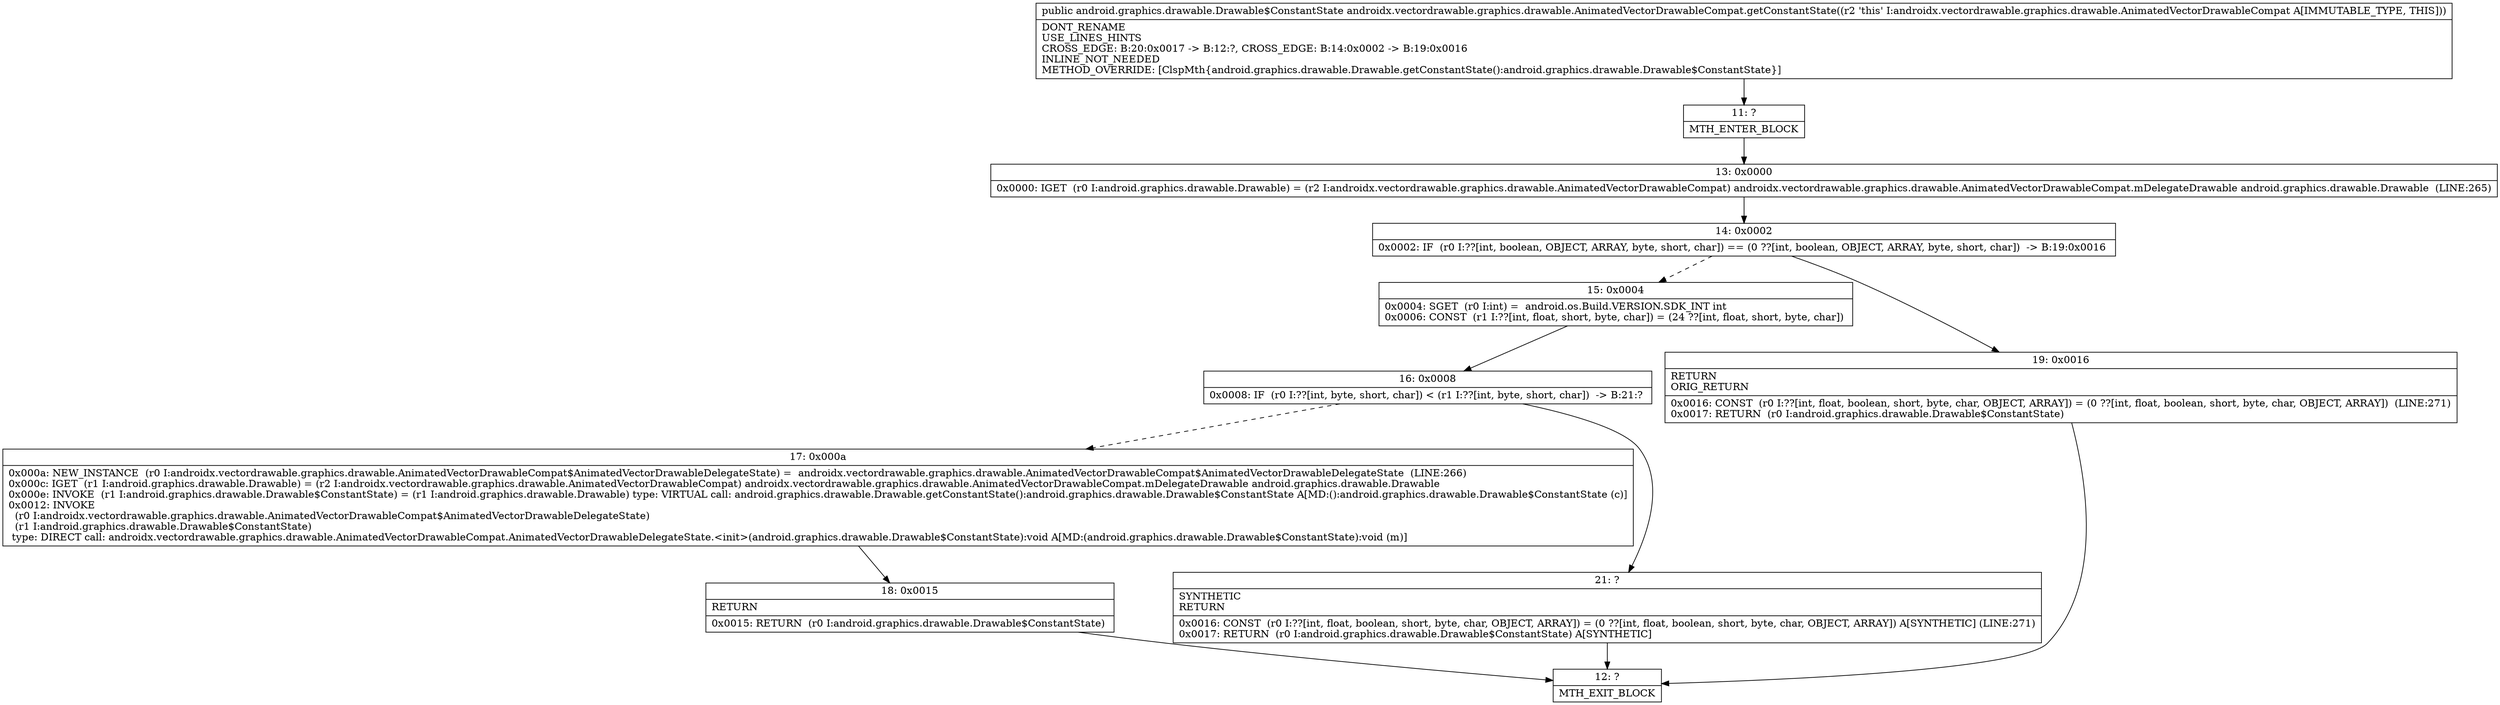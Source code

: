 digraph "CFG forandroidx.vectordrawable.graphics.drawable.AnimatedVectorDrawableCompat.getConstantState()Landroid\/graphics\/drawable\/Drawable$ConstantState;" {
Node_11 [shape=record,label="{11\:\ ?|MTH_ENTER_BLOCK\l}"];
Node_13 [shape=record,label="{13\:\ 0x0000|0x0000: IGET  (r0 I:android.graphics.drawable.Drawable) = (r2 I:androidx.vectordrawable.graphics.drawable.AnimatedVectorDrawableCompat) androidx.vectordrawable.graphics.drawable.AnimatedVectorDrawableCompat.mDelegateDrawable android.graphics.drawable.Drawable  (LINE:265)\l}"];
Node_14 [shape=record,label="{14\:\ 0x0002|0x0002: IF  (r0 I:??[int, boolean, OBJECT, ARRAY, byte, short, char]) == (0 ??[int, boolean, OBJECT, ARRAY, byte, short, char])  \-\> B:19:0x0016 \l}"];
Node_15 [shape=record,label="{15\:\ 0x0004|0x0004: SGET  (r0 I:int) =  android.os.Build.VERSION.SDK_INT int \l0x0006: CONST  (r1 I:??[int, float, short, byte, char]) = (24 ??[int, float, short, byte, char]) \l}"];
Node_16 [shape=record,label="{16\:\ 0x0008|0x0008: IF  (r0 I:??[int, byte, short, char]) \< (r1 I:??[int, byte, short, char])  \-\> B:21:? \l}"];
Node_17 [shape=record,label="{17\:\ 0x000a|0x000a: NEW_INSTANCE  (r0 I:androidx.vectordrawable.graphics.drawable.AnimatedVectorDrawableCompat$AnimatedVectorDrawableDelegateState) =  androidx.vectordrawable.graphics.drawable.AnimatedVectorDrawableCompat$AnimatedVectorDrawableDelegateState  (LINE:266)\l0x000c: IGET  (r1 I:android.graphics.drawable.Drawable) = (r2 I:androidx.vectordrawable.graphics.drawable.AnimatedVectorDrawableCompat) androidx.vectordrawable.graphics.drawable.AnimatedVectorDrawableCompat.mDelegateDrawable android.graphics.drawable.Drawable \l0x000e: INVOKE  (r1 I:android.graphics.drawable.Drawable$ConstantState) = (r1 I:android.graphics.drawable.Drawable) type: VIRTUAL call: android.graphics.drawable.Drawable.getConstantState():android.graphics.drawable.Drawable$ConstantState A[MD:():android.graphics.drawable.Drawable$ConstantState (c)]\l0x0012: INVOKE  \l  (r0 I:androidx.vectordrawable.graphics.drawable.AnimatedVectorDrawableCompat$AnimatedVectorDrawableDelegateState)\l  (r1 I:android.graphics.drawable.Drawable$ConstantState)\l type: DIRECT call: androidx.vectordrawable.graphics.drawable.AnimatedVectorDrawableCompat.AnimatedVectorDrawableDelegateState.\<init\>(android.graphics.drawable.Drawable$ConstantState):void A[MD:(android.graphics.drawable.Drawable$ConstantState):void (m)]\l}"];
Node_18 [shape=record,label="{18\:\ 0x0015|RETURN\l|0x0015: RETURN  (r0 I:android.graphics.drawable.Drawable$ConstantState) \l}"];
Node_12 [shape=record,label="{12\:\ ?|MTH_EXIT_BLOCK\l}"];
Node_21 [shape=record,label="{21\:\ ?|SYNTHETIC\lRETURN\l|0x0016: CONST  (r0 I:??[int, float, boolean, short, byte, char, OBJECT, ARRAY]) = (0 ??[int, float, boolean, short, byte, char, OBJECT, ARRAY]) A[SYNTHETIC] (LINE:271)\l0x0017: RETURN  (r0 I:android.graphics.drawable.Drawable$ConstantState) A[SYNTHETIC]\l}"];
Node_19 [shape=record,label="{19\:\ 0x0016|RETURN\lORIG_RETURN\l|0x0016: CONST  (r0 I:??[int, float, boolean, short, byte, char, OBJECT, ARRAY]) = (0 ??[int, float, boolean, short, byte, char, OBJECT, ARRAY])  (LINE:271)\l0x0017: RETURN  (r0 I:android.graphics.drawable.Drawable$ConstantState) \l}"];
MethodNode[shape=record,label="{public android.graphics.drawable.Drawable$ConstantState androidx.vectordrawable.graphics.drawable.AnimatedVectorDrawableCompat.getConstantState((r2 'this' I:androidx.vectordrawable.graphics.drawable.AnimatedVectorDrawableCompat A[IMMUTABLE_TYPE, THIS]))  | DONT_RENAME\lUSE_LINES_HINTS\lCROSS_EDGE: B:20:0x0017 \-\> B:12:?, CROSS_EDGE: B:14:0x0002 \-\> B:19:0x0016\lINLINE_NOT_NEEDED\lMETHOD_OVERRIDE: [ClspMth\{android.graphics.drawable.Drawable.getConstantState():android.graphics.drawable.Drawable$ConstantState\}]\l}"];
MethodNode -> Node_11;Node_11 -> Node_13;
Node_13 -> Node_14;
Node_14 -> Node_15[style=dashed];
Node_14 -> Node_19;
Node_15 -> Node_16;
Node_16 -> Node_17[style=dashed];
Node_16 -> Node_21;
Node_17 -> Node_18;
Node_18 -> Node_12;
Node_21 -> Node_12;
Node_19 -> Node_12;
}

